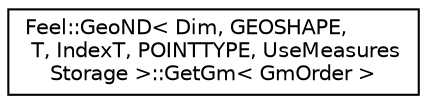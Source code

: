 digraph "Graphical Class Hierarchy"
{
 // LATEX_PDF_SIZE
  edge [fontname="Helvetica",fontsize="10",labelfontname="Helvetica",labelfontsize="10"];
  node [fontname="Helvetica",fontsize="10",shape=record];
  rankdir="LR";
  Node0 [label="Feel::GeoND\< Dim, GEOSHAPE,\l T, IndexT, POINTTYPE, UseMeasures\lStorage \>::GetGm\< GmOrder \>",height=0.2,width=0.4,color="black", fillcolor="white", style="filled",URL="$structFeel_1_1GeoND_1_1GetGm.html",tooltip=" "];
}
